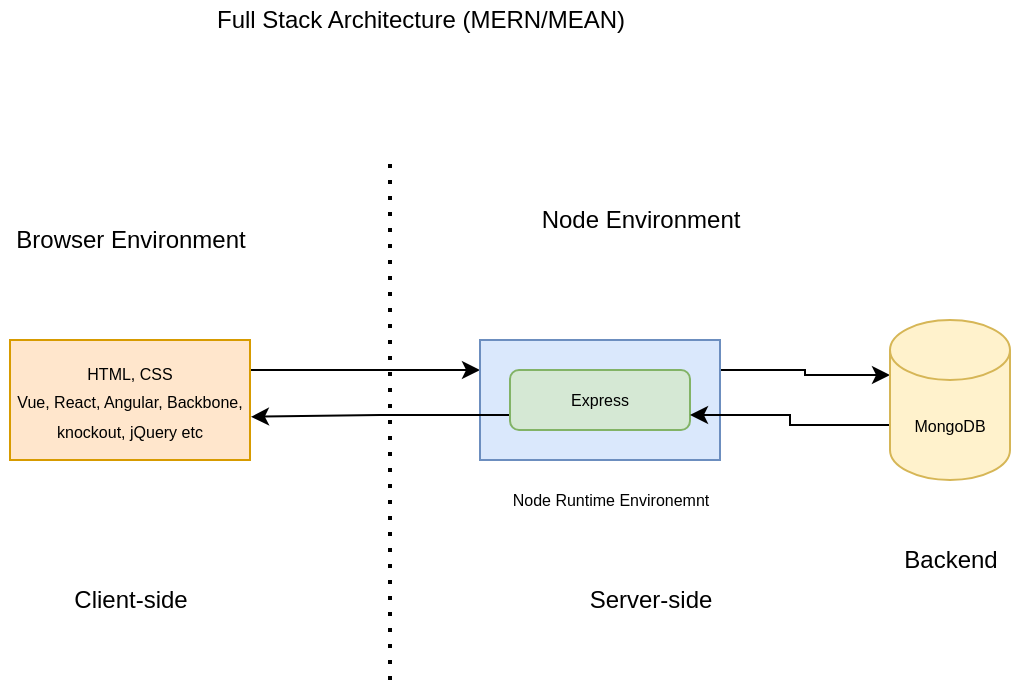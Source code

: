 <mxfile version="15.5.9" type="device" pages="8"><diagram id="XfqNIFLiXp6gOpz5Wa67" name="Page-1"><mxGraphModel dx="782" dy="468" grid="1" gridSize="10" guides="1" tooltips="1" connect="1" arrows="1" fold="1" page="1" pageScale="1" pageWidth="850" pageHeight="1100" math="0" shadow="0"><root><mxCell id="0"/><mxCell id="1" parent="0"/><mxCell id="soX9lSPx74l_ANNU1u16-11" style="edgeStyle=orthogonalEdgeStyle;rounded=0;orthogonalLoop=1;jettySize=auto;html=1;exitX=1;exitY=0.25;exitDx=0;exitDy=0;entryX=0;entryY=0.25;entryDx=0;entryDy=0;fontSize=12;" parent="1" source="soX9lSPx74l_ANNU1u16-1" target="soX9lSPx74l_ANNU1u16-3" edge="1"><mxGeometry relative="1" as="geometry"/></mxCell><mxCell id="soX9lSPx74l_ANNU1u16-1" value="&lt;font style=&quot;font-size: 8px&quot;&gt;HTML, CSS&lt;br&gt;Vue, React, Angular, Backbone, knockout, jQuery etc&lt;/font&gt;&lt;br&gt;" style="rounded=0;whiteSpace=wrap;html=1;fillColor=#ffe6cc;strokeColor=#d79b00;" parent="1" vertex="1"><mxGeometry x="145" y="210" width="120" height="60" as="geometry"/></mxCell><mxCell id="soX9lSPx74l_ANNU1u16-2" value="Client-side" style="text;html=1;align=center;verticalAlign=middle;resizable=0;points=[];autosize=1;strokeColor=none;fillColor=none;" parent="1" vertex="1"><mxGeometry x="170" y="330" width="70" height="20" as="geometry"/></mxCell><mxCell id="soX9lSPx74l_ANNU1u16-12" style="edgeStyle=orthogonalEdgeStyle;rounded=0;orthogonalLoop=1;jettySize=auto;html=1;exitX=1;exitY=0.25;exitDx=0;exitDy=0;entryX=0;entryY=0;entryDx=0;entryDy=27.5;entryPerimeter=0;fontSize=12;" parent="1" source="soX9lSPx74l_ANNU1u16-3" target="soX9lSPx74l_ANNU1u16-9" edge="1"><mxGeometry relative="1" as="geometry"/></mxCell><mxCell id="soX9lSPx74l_ANNU1u16-3" value="" style="rounded=0;whiteSpace=wrap;html=1;fillColor=#dae8fc;strokeColor=#6c8ebf;" parent="1" vertex="1"><mxGeometry x="380" y="210" width="120" height="60" as="geometry"/></mxCell><mxCell id="soX9lSPx74l_ANNU1u16-4" value="Server-side" style="text;html=1;align=center;verticalAlign=middle;resizable=0;points=[];autosize=1;strokeColor=none;fillColor=none;" parent="1" vertex="1"><mxGeometry x="425" y="330" width="80" height="20" as="geometry"/></mxCell><mxCell id="soX9lSPx74l_ANNU1u16-5" value="" style="endArrow=none;dashed=1;html=1;dashPattern=1 3;strokeWidth=2;rounded=0;" parent="1" edge="1"><mxGeometry width="50" height="50" relative="1" as="geometry"><mxPoint x="335" y="380" as="sourcePoint"/><mxPoint x="335" y="120" as="targetPoint"/></mxGeometry></mxCell><mxCell id="soX9lSPx74l_ANNU1u16-6" value="Node Runtime Environemnt" style="text;html=1;align=center;verticalAlign=middle;resizable=0;points=[];autosize=1;strokeColor=none;fillColor=none;fontSize=8;" parent="1" vertex="1"><mxGeometry x="390" y="280" width="110" height="20" as="geometry"/></mxCell><mxCell id="soX9lSPx74l_ANNU1u16-14" style="edgeStyle=orthogonalEdgeStyle;rounded=0;orthogonalLoop=1;jettySize=auto;html=1;exitX=0;exitY=0.75;exitDx=0;exitDy=0;entryX=1.004;entryY=0.64;entryDx=0;entryDy=0;entryPerimeter=0;fontSize=12;" parent="1" source="soX9lSPx74l_ANNU1u16-8" target="soX9lSPx74l_ANNU1u16-1" edge="1"><mxGeometry relative="1" as="geometry"/></mxCell><mxCell id="soX9lSPx74l_ANNU1u16-8" value="Express" style="rounded=1;whiteSpace=wrap;html=1;fontSize=8;fillColor=#d5e8d4;strokeColor=#82b366;" parent="1" vertex="1"><mxGeometry x="395" y="225" width="90" height="30" as="geometry"/></mxCell><mxCell id="soX9lSPx74l_ANNU1u16-13" style="edgeStyle=orthogonalEdgeStyle;rounded=0;orthogonalLoop=1;jettySize=auto;html=1;exitX=0;exitY=0;exitDx=0;exitDy=52.5;exitPerimeter=0;entryX=1;entryY=0.75;entryDx=0;entryDy=0;fontSize=12;" parent="1" source="soX9lSPx74l_ANNU1u16-9" target="soX9lSPx74l_ANNU1u16-8" edge="1"><mxGeometry relative="1" as="geometry"/></mxCell><mxCell id="soX9lSPx74l_ANNU1u16-9" value="MongoDB" style="shape=cylinder3;whiteSpace=wrap;html=1;boundedLbl=1;backgroundOutline=1;size=15;fontSize=8;fillColor=#fff2cc;strokeColor=#d6b656;" parent="1" vertex="1"><mxGeometry x="585" y="200" width="60" height="80" as="geometry"/></mxCell><mxCell id="soX9lSPx74l_ANNU1u16-10" value="&lt;font style=&quot;font-size: 12px&quot;&gt;Backend&lt;/font&gt;" style="text;html=1;align=center;verticalAlign=middle;resizable=0;points=[];autosize=1;strokeColor=none;fillColor=none;fontSize=8;" parent="1" vertex="1"><mxGeometry x="585" y="310" width="60" height="20" as="geometry"/></mxCell><mxCell id="soX9lSPx74l_ANNU1u16-15" value="Full Stack Architecture (MERN/MEAN)" style="text;html=1;align=center;verticalAlign=middle;resizable=0;points=[];autosize=1;strokeColor=none;fillColor=none;fontSize=12;" parent="1" vertex="1"><mxGeometry x="240" y="40" width="220" height="20" as="geometry"/></mxCell><mxCell id="soX9lSPx74l_ANNU1u16-16" value="Browser Environment" style="text;html=1;align=center;verticalAlign=middle;resizable=0;points=[];autosize=1;strokeColor=none;fillColor=none;fontSize=12;" parent="1" vertex="1"><mxGeometry x="140" y="150" width="130" height="20" as="geometry"/></mxCell><mxCell id="soX9lSPx74l_ANNU1u16-17" value="Node Environment" style="text;html=1;align=center;verticalAlign=middle;resizable=0;points=[];autosize=1;strokeColor=none;fillColor=none;fontSize=12;" parent="1" vertex="1"><mxGeometry x="405" y="140" width="110" height="20" as="geometry"/></mxCell></root></mxGraphModel></diagram><diagram id="1soUffK24oZnfGTizDlQ" name="Page-2"><mxGraphModel dx="782" dy="468" grid="1" gridSize="10" guides="1" tooltips="1" connect="1" arrows="1" fold="1" page="1" pageScale="1" pageWidth="850" pageHeight="1100" math="0" shadow="0"><root><mxCell id="-bWMQ9oHbJj-Qf7oWI0I-0"/><mxCell id="-bWMQ9oHbJj-Qf7oWI0I-1" parent="-bWMQ9oHbJj-Qf7oWI0I-0"/><mxCell id="-bWMQ9oHbJj-Qf7oWI0I-10" style="edgeStyle=orthogonalEdgeStyle;rounded=0;orthogonalLoop=1;jettySize=auto;html=1;exitX=1;exitY=0.5;exitDx=0;exitDy=0;entryX=0;entryY=0.5;entryDx=0;entryDy=0;fontSize=12;" edge="1" parent="-bWMQ9oHbJj-Qf7oWI0I-1" source="-bWMQ9oHbJj-Qf7oWI0I-2" target="-bWMQ9oHbJj-Qf7oWI0I-9"><mxGeometry relative="1" as="geometry"/></mxCell><mxCell id="-bWMQ9oHbJj-Qf7oWI0I-18" style="edgeStyle=orthogonalEdgeStyle;rounded=0;orthogonalLoop=1;jettySize=auto;html=1;exitX=1;exitY=0.5;exitDx=0;exitDy=0;entryX=0;entryY=0.5;entryDx=0;entryDy=0;fontSize=12;" edge="1" parent="-bWMQ9oHbJj-Qf7oWI0I-1" source="-bWMQ9oHbJj-Qf7oWI0I-2" target="-bWMQ9oHbJj-Qf7oWI0I-11"><mxGeometry relative="1" as="geometry"/></mxCell><mxCell id="-bWMQ9oHbJj-Qf7oWI0I-19" style="edgeStyle=orthogonalEdgeStyle;rounded=0;orthogonalLoop=1;jettySize=auto;html=1;exitX=1;exitY=0.5;exitDx=0;exitDy=0;entryX=0;entryY=0.5;entryDx=0;entryDy=0;fontSize=12;" edge="1" parent="-bWMQ9oHbJj-Qf7oWI0I-1" source="-bWMQ9oHbJj-Qf7oWI0I-2" target="-bWMQ9oHbJj-Qf7oWI0I-12"><mxGeometry relative="1" as="geometry"/></mxCell><mxCell id="-bWMQ9oHbJj-Qf7oWI0I-20" style="edgeStyle=orthogonalEdgeStyle;rounded=0;orthogonalLoop=1;jettySize=auto;html=1;exitX=1;exitY=0.5;exitDx=0;exitDy=0;entryX=0;entryY=0.25;entryDx=0;entryDy=0;fontSize=12;" edge="1" parent="-bWMQ9oHbJj-Qf7oWI0I-1" source="-bWMQ9oHbJj-Qf7oWI0I-2" target="-bWMQ9oHbJj-Qf7oWI0I-13"><mxGeometry relative="1" as="geometry"/></mxCell><mxCell id="to2JedWCBcj25YMSYTHo-1" style="edgeStyle=orthogonalEdgeStyle;rounded=0;orthogonalLoop=1;jettySize=auto;html=1;exitX=0;exitY=0;exitDx=0;exitDy=0;entryX=0.75;entryY=0;entryDx=0;entryDy=0;fontSize=12;" edge="1" parent="-bWMQ9oHbJj-Qf7oWI0I-1" source="-bWMQ9oHbJj-Qf7oWI0I-2" target="-bWMQ9oHbJj-Qf7oWI0I-3"><mxGeometry relative="1" as="geometry"><Array as="points"><mxPoint x="310" y="232"/><mxPoint x="310" y="120"/><mxPoint x="178" y="120"/></Array></mxGeometry></mxCell><mxCell id="-bWMQ9oHbJj-Qf7oWI0I-2" value="T1" style="ellipse;whiteSpace=wrap;html=1;fontSize=12;fontStyle=1" vertex="1" parent="-bWMQ9oHbJj-Qf7oWI0I-1"><mxGeometry x="360" y="220" width="120" height="80" as="geometry"/></mxCell><mxCell id="-bWMQ9oHbJj-Qf7oWI0I-8" style="edgeStyle=orthogonalEdgeStyle;rounded=0;orthogonalLoop=1;jettySize=auto;html=1;exitX=1;exitY=0.5;exitDx=0;exitDy=0;entryX=0;entryY=0.5;entryDx=0;entryDy=0;fontSize=12;" edge="1" parent="-bWMQ9oHbJj-Qf7oWI0I-1" source="-bWMQ9oHbJj-Qf7oWI0I-3" target="-bWMQ9oHbJj-Qf7oWI0I-2"><mxGeometry relative="1" as="geometry"/></mxCell><mxCell id="-bWMQ9oHbJj-Qf7oWI0I-3" value="Event 01" style="rounded=0;whiteSpace=wrap;html=1;fontSize=12;" vertex="1" parent="-bWMQ9oHbJj-Qf7oWI0I-1"><mxGeometry x="110" y="140" width="90" height="30" as="geometry"/></mxCell><mxCell id="-bWMQ9oHbJj-Qf7oWI0I-15" style="edgeStyle=orthogonalEdgeStyle;rounded=0;orthogonalLoop=1;jettySize=auto;html=1;exitX=1;exitY=0.5;exitDx=0;exitDy=0;fontSize=12;" edge="1" parent="-bWMQ9oHbJj-Qf7oWI0I-1" source="-bWMQ9oHbJj-Qf7oWI0I-4"><mxGeometry relative="1" as="geometry"><mxPoint x="360" y="260" as="targetPoint"/></mxGeometry></mxCell><mxCell id="-bWMQ9oHbJj-Qf7oWI0I-4" value="Event 02" style="rounded=0;whiteSpace=wrap;html=1;fontSize=12;" vertex="1" parent="-bWMQ9oHbJj-Qf7oWI0I-1"><mxGeometry x="110" y="220" width="90" height="30" as="geometry"/></mxCell><mxCell id="-bWMQ9oHbJj-Qf7oWI0I-16" style="edgeStyle=orthogonalEdgeStyle;rounded=0;orthogonalLoop=1;jettySize=auto;html=1;exitX=1;exitY=0.25;exitDx=0;exitDy=0;fontSize=12;" edge="1" parent="-bWMQ9oHbJj-Qf7oWI0I-1" source="-bWMQ9oHbJj-Qf7oWI0I-5"><mxGeometry relative="1" as="geometry"><mxPoint x="360" y="260" as="targetPoint"/></mxGeometry></mxCell><mxCell id="-bWMQ9oHbJj-Qf7oWI0I-5" value="Event 03" style="rounded=0;whiteSpace=wrap;html=1;fontSize=12;" vertex="1" parent="-bWMQ9oHbJj-Qf7oWI0I-1"><mxGeometry x="110" y="300" width="90" height="30" as="geometry"/></mxCell><mxCell id="-bWMQ9oHbJj-Qf7oWI0I-17" style="edgeStyle=orthogonalEdgeStyle;rounded=0;orthogonalLoop=1;jettySize=auto;html=1;exitX=1;exitY=0.5;exitDx=0;exitDy=0;fontSize=12;" edge="1" parent="-bWMQ9oHbJj-Qf7oWI0I-1" source="-bWMQ9oHbJj-Qf7oWI0I-6"><mxGeometry relative="1" as="geometry"><mxPoint x="360" y="270" as="targetPoint"/></mxGeometry></mxCell><mxCell id="-bWMQ9oHbJj-Qf7oWI0I-6" value="Event n" style="rounded=0;whiteSpace=wrap;html=1;fontSize=12;" vertex="1" parent="-bWMQ9oHbJj-Qf7oWI0I-1"><mxGeometry x="110" y="380" width="90" height="30" as="geometry"/></mxCell><mxCell id="-bWMQ9oHbJj-Qf7oWI0I-7" value="Event Queue" style="text;html=1;align=center;verticalAlign=middle;resizable=0;points=[];autosize=1;strokeColor=none;fillColor=none;fontSize=12;" vertex="1" parent="-bWMQ9oHbJj-Qf7oWI0I-1"><mxGeometry x="110" y="70" width="90" height="20" as="geometry"/></mxCell><mxCell id="to2JedWCBcj25YMSYTHo-0" style="edgeStyle=orthogonalEdgeStyle;rounded=0;orthogonalLoop=1;jettySize=auto;html=1;exitX=0.25;exitY=1;exitDx=0;exitDy=0;entryX=1;entryY=0;entryDx=0;entryDy=0;fontSize=12;" edge="1" parent="-bWMQ9oHbJj-Qf7oWI0I-1" source="-bWMQ9oHbJj-Qf7oWI0I-9" target="-bWMQ9oHbJj-Qf7oWI0I-2"><mxGeometry relative="1" as="geometry"/></mxCell><mxCell id="-bWMQ9oHbJj-Qf7oWI0I-9" value="Event Handler 01" style="rounded=0;whiteSpace=wrap;html=1;fontSize=12;" vertex="1" parent="-bWMQ9oHbJj-Qf7oWI0I-1"><mxGeometry x="570" y="140" width="90" height="30" as="geometry"/></mxCell><mxCell id="-bWMQ9oHbJj-Qf7oWI0I-11" value="Event Handler 02" style="rounded=0;whiteSpace=wrap;html=1;fontSize=12;" vertex="1" parent="-bWMQ9oHbJj-Qf7oWI0I-1"><mxGeometry x="570" y="220" width="90" height="30" as="geometry"/></mxCell><mxCell id="-bWMQ9oHbJj-Qf7oWI0I-12" value="Event Handler 03" style="rounded=0;whiteSpace=wrap;html=1;fontSize=12;" vertex="1" parent="-bWMQ9oHbJj-Qf7oWI0I-1"><mxGeometry x="570" y="300" width="90" height="30" as="geometry"/></mxCell><mxCell id="-bWMQ9oHbJj-Qf7oWI0I-13" value="Event Handler n" style="rounded=0;whiteSpace=wrap;html=1;fontSize=12;" vertex="1" parent="-bWMQ9oHbJj-Qf7oWI0I-1"><mxGeometry x="570" y="370" width="90" height="30" as="geometry"/></mxCell><mxCell id="-bWMQ9oHbJj-Qf7oWI0I-14" value="Event Loop" style="text;html=1;align=center;verticalAlign=middle;resizable=0;points=[];autosize=1;strokeColor=none;fillColor=none;fontSize=12;" vertex="1" parent="-bWMQ9oHbJj-Qf7oWI0I-1"><mxGeometry x="380" y="190" width="80" height="20" as="geometry"/></mxCell><mxCell id="-bWMQ9oHbJj-Qf7oWI0I-21" value="Callback functions" style="text;html=1;align=center;verticalAlign=middle;resizable=0;points=[];autosize=1;strokeColor=none;fillColor=none;fontSize=12;" vertex="1" parent="-bWMQ9oHbJj-Qf7oWI0I-1"><mxGeometry x="560" y="80" width="110" height="20" as="geometry"/></mxCell><mxCell id="-bWMQ9oHbJj-Qf7oWI0I-22" value="XHR - data - 2S" style="text;html=1;align=center;verticalAlign=middle;resizable=0;points=[];autosize=1;strokeColor=none;fillColor=none;fontSize=12;" vertex="1" parent="-bWMQ9oHbJj-Qf7oWI0I-1"><mxGeometry x="660" y="140" width="100" height="20" as="geometry"/></mxCell><mxCell id="-bWMQ9oHbJj-Qf7oWI0I-23" value="libuv Library" style="text;html=1;align=center;verticalAlign=middle;resizable=0;points=[];autosize=1;strokeColor=none;fillColor=none;fontSize=12;fontStyle=1" vertex="1" parent="-bWMQ9oHbJj-Qf7oWI0I-1"><mxGeometry x="810" y="80" width="90" height="20" as="geometry"/></mxCell><mxCell id="-bWMQ9oHbJj-Qf7oWI0I-24" value="C++ Thread Pool" style="text;html=1;align=center;verticalAlign=middle;resizable=0;points=[];autosize=1;strokeColor=none;fillColor=none;fontSize=12;" vertex="1" parent="-bWMQ9oHbJj-Qf7oWI0I-1"><mxGeometry x="800" y="110" width="110" height="20" as="geometry"/></mxCell><mxCell id="-bWMQ9oHbJj-Qf7oWI0I-25" value="[1500] * [1500]&amp;nbsp;" style="text;html=1;align=center;verticalAlign=middle;resizable=0;points=[];autosize=1;strokeColor=none;fillColor=none;fontSize=12;" vertex="1" parent="-bWMQ9oHbJj-Qf7oWI0I-1"><mxGeometry x="660" y="220" width="100" height="20" as="geometry"/></mxCell><mxCell id="-bWMQ9oHbJj-Qf7oWI0I-26" value="2-3S" style="text;html=1;align=center;verticalAlign=middle;resizable=0;points=[];autosize=1;strokeColor=none;fillColor=none;fontSize=12;" vertex="1" parent="-bWMQ9oHbJj-Qf7oWI0I-1"><mxGeometry x="760" y="220" width="40" height="20" as="geometry"/></mxCell><mxCell id="-bWMQ9oHbJj-Qf7oWI0I-27" value="writing on File - 1S" style="text;html=1;align=center;verticalAlign=middle;resizable=0;points=[];autosize=1;strokeColor=none;fillColor=none;fontSize=12;" vertex="1" parent="-bWMQ9oHbJj-Qf7oWI0I-1"><mxGeometry x="660" y="310" width="110" height="20" as="geometry"/></mxCell></root></mxGraphModel></diagram><diagram id="WE5yONFn5p8tQiLTc5Ku" name="Page-3"><mxGraphModel dx="782" dy="468" grid="1" gridSize="10" guides="1" tooltips="1" connect="1" arrows="1" fold="1" page="1" pageScale="1" pageWidth="850" pageHeight="1100" math="0" shadow="0"><root><mxCell id="aN2LRkmbTgSXxOU8rqng-0"/><mxCell id="aN2LRkmbTgSXxOU8rqng-1" parent="aN2LRkmbTgSXxOU8rqng-0"/><mxCell id="aN2LRkmbTgSXxOU8rqng-5" style="edgeStyle=orthogonalEdgeStyle;rounded=0;orthogonalLoop=1;jettySize=auto;html=1;exitX=0.75;exitY=0;exitDx=0;exitDy=0;entryX=0.75;entryY=1;entryDx=0;entryDy=0;fontSize=12;" edge="1" parent="aN2LRkmbTgSXxOU8rqng-1" source="aN2LRkmbTgSXxOU8rqng-2" target="aN2LRkmbTgSXxOU8rqng-3"><mxGeometry relative="1" as="geometry"/></mxCell><mxCell id="aN2LRkmbTgSXxOU8rqng-9" style="edgeStyle=orthogonalEdgeStyle;rounded=0;orthogonalLoop=1;jettySize=auto;html=1;exitX=0.25;exitY=1;exitDx=0;exitDy=0;entryX=0.5;entryY=0;entryDx=0;entryDy=0;fontSize=12;" edge="1" parent="aN2LRkmbTgSXxOU8rqng-1" source="aN2LRkmbTgSXxOU8rqng-2" target="aN2LRkmbTgSXxOU8rqng-6"><mxGeometry relative="1" as="geometry"/></mxCell><mxCell id="aN2LRkmbTgSXxOU8rqng-10" style="edgeStyle=orthogonalEdgeStyle;rounded=0;orthogonalLoop=1;jettySize=auto;html=1;exitX=0.75;exitY=1;exitDx=0;exitDy=0;entryX=0.5;entryY=0;entryDx=0;entryDy=0;fontSize=12;" edge="1" parent="aN2LRkmbTgSXxOU8rqng-1" source="aN2LRkmbTgSXxOU8rqng-2" target="aN2LRkmbTgSXxOU8rqng-7"><mxGeometry relative="1" as="geometry"/></mxCell><mxCell id="aN2LRkmbTgSXxOU8rqng-2" value="NodeJS JavaScript API" style="rounded=0;whiteSpace=wrap;html=1;fontSize=12;" vertex="1" parent="aN2LRkmbTgSXxOU8rqng-1"><mxGeometry x="240" y="110" width="290" height="50" as="geometry"/></mxCell><mxCell id="aN2LRkmbTgSXxOU8rqng-4" style="edgeStyle=orthogonalEdgeStyle;rounded=0;orthogonalLoop=1;jettySize=auto;html=1;exitX=0.25;exitY=1;exitDx=0;exitDy=0;entryX=0.25;entryY=0;entryDx=0;entryDy=0;fontSize=12;" edge="1" parent="aN2LRkmbTgSXxOU8rqng-1" source="aN2LRkmbTgSXxOU8rqng-3" target="aN2LRkmbTgSXxOU8rqng-2"><mxGeometry relative="1" as="geometry"/></mxCell><mxCell id="aN2LRkmbTgSXxOU8rqng-3" value="USER" style="rounded=0;whiteSpace=wrap;html=1;fontSize=12;" vertex="1" parent="aN2LRkmbTgSXxOU8rqng-1"><mxGeometry x="240" y="20" width="290" height="50" as="geometry"/></mxCell><mxCell id="aN2LRkmbTgSXxOU8rqng-14" style="edgeStyle=orthogonalEdgeStyle;rounded=0;orthogonalLoop=1;jettySize=auto;html=1;exitX=0.5;exitY=1;exitDx=0;exitDy=0;entryX=0.5;entryY=0;entryDx=0;entryDy=0;fontSize=12;" edge="1" parent="aN2LRkmbTgSXxOU8rqng-1" source="aN2LRkmbTgSXxOU8rqng-6" target="aN2LRkmbTgSXxOU8rqng-8"><mxGeometry relative="1" as="geometry"/></mxCell><mxCell id="aN2LRkmbTgSXxOU8rqng-16" style="edgeStyle=orthogonalEdgeStyle;rounded=0;orthogonalLoop=1;jettySize=auto;html=1;exitX=1;exitY=0.5;exitDx=0;exitDy=0;entryX=0;entryY=0.5;entryDx=0;entryDy=0;fontSize=12;" edge="1" parent="aN2LRkmbTgSXxOU8rqng-1" source="aN2LRkmbTgSXxOU8rqng-6" target="aN2LRkmbTgSXxOU8rqng-7"><mxGeometry relative="1" as="geometry"/></mxCell><mxCell id="aN2LRkmbTgSXxOU8rqng-6" value="JavaScript&lt;br&gt;70%" style="rounded=0;whiteSpace=wrap;html=1;fontSize=12;" vertex="1" parent="aN2LRkmbTgSXxOU8rqng-1"><mxGeometry x="240" y="210" width="120" height="60" as="geometry"/></mxCell><mxCell id="aN2LRkmbTgSXxOU8rqng-15" style="edgeStyle=orthogonalEdgeStyle;rounded=0;orthogonalLoop=1;jettySize=auto;html=1;exitX=0.5;exitY=1;exitDx=0;exitDy=0;fontSize=12;" edge="1" parent="aN2LRkmbTgSXxOU8rqng-1" source="aN2LRkmbTgSXxOU8rqng-7" target="aN2LRkmbTgSXxOU8rqng-8"><mxGeometry relative="1" as="geometry"/></mxCell><mxCell id="aN2LRkmbTgSXxOU8rqng-7" value="C++&lt;br&gt;30%" style="rounded=0;whiteSpace=wrap;html=1;fontSize=12;" vertex="1" parent="aN2LRkmbTgSXxOU8rqng-1"><mxGeometry x="410" y="210" width="120" height="60" as="geometry"/></mxCell><mxCell id="aN2LRkmbTgSXxOU8rqng-13" style="edgeStyle=orthogonalEdgeStyle;rounded=0;orthogonalLoop=1;jettySize=auto;html=1;exitX=0.75;exitY=1;exitDx=0;exitDy=0;entryX=0.75;entryY=0;entryDx=0;entryDy=0;fontSize=12;" edge="1" parent="aN2LRkmbTgSXxOU8rqng-1" source="aN2LRkmbTgSXxOU8rqng-8" target="aN2LRkmbTgSXxOU8rqng-11"><mxGeometry relative="1" as="geometry"/></mxCell><mxCell id="aN2LRkmbTgSXxOU8rqng-8" value="V8 Engine" style="rounded=0;whiteSpace=wrap;html=1;fontSize=12;" vertex="1" parent="aN2LRkmbTgSXxOU8rqng-1"><mxGeometry x="240" y="320" width="290" height="50" as="geometry"/></mxCell><mxCell id="aN2LRkmbTgSXxOU8rqng-12" style="edgeStyle=orthogonalEdgeStyle;rounded=0;orthogonalLoop=1;jettySize=auto;html=1;exitX=0.25;exitY=0;exitDx=0;exitDy=0;entryX=0.25;entryY=1;entryDx=0;entryDy=0;fontSize=12;" edge="1" parent="aN2LRkmbTgSXxOU8rqng-1" source="aN2LRkmbTgSXxOU8rqng-11" target="aN2LRkmbTgSXxOU8rqng-8"><mxGeometry relative="1" as="geometry"/></mxCell><mxCell id="aN2LRkmbTgSXxOU8rqng-11" value="OS" style="rounded=0;whiteSpace=wrap;html=1;fontSize=12;" vertex="1" parent="aN2LRkmbTgSXxOU8rqng-1"><mxGeometry x="240" y="390" width="290" height="50" as="geometry"/></mxCell></root></mxGraphModel></diagram><diagram id="w-KH-ggUeRxAuo4YNm2q" name="Page-4"><mxGraphModel dx="782" dy="468" grid="1" gridSize="10" guides="1" tooltips="1" connect="1" arrows="1" fold="1" page="1" pageScale="1" pageWidth="850" pageHeight="1100" math="0" shadow="0"><root><mxCell id="9l_HLbwZGi01280RVNlo-0"/><mxCell id="9l_HLbwZGi01280RVNlo-1" parent="9l_HLbwZGi01280RVNlo-0"/><mxCell id="9l_HLbwZGi01280RVNlo-4" value="" style="edgeStyle=orthogonalEdgeStyle;rounded=0;orthogonalLoop=1;jettySize=auto;html=1;fontSize=12;" edge="1" parent="9l_HLbwZGi01280RVNlo-1" source="9l_HLbwZGi01280RVNlo-2" target="9l_HLbwZGi01280RVNlo-3"><mxGeometry relative="1" as="geometry"/></mxCell><mxCell id="9l_HLbwZGi01280RVNlo-7" style="edgeStyle=orthogonalEdgeStyle;rounded=0;orthogonalLoop=1;jettySize=auto;html=1;exitX=0.5;exitY=1;exitDx=0;exitDy=0;entryX=0.5;entryY=0;entryDx=0;entryDy=0;fontSize=12;" edge="1" parent="9l_HLbwZGi01280RVNlo-1" source="9l_HLbwZGi01280RVNlo-2" target="9l_HLbwZGi01280RVNlo-6"><mxGeometry relative="1" as="geometry"/></mxCell><mxCell id="9l_HLbwZGi01280RVNlo-8" style="edgeStyle=orthogonalEdgeStyle;rounded=0;orthogonalLoop=1;jettySize=auto;html=1;exitX=0.5;exitY=1;exitDx=0;exitDy=0;fontSize=12;" edge="1" parent="9l_HLbwZGi01280RVNlo-1" source="9l_HLbwZGi01280RVNlo-2" target="9l_HLbwZGi01280RVNlo-5"><mxGeometry relative="1" as="geometry"/></mxCell><mxCell id="9l_HLbwZGi01280RVNlo-2" value="Modules" style="rounded=0;whiteSpace=wrap;html=1;fontSize=12;fillColor=#e1d5e7;strokeColor=#9673a6;" vertex="1" parent="9l_HLbwZGi01280RVNlo-1"><mxGeometry x="320" y="110" width="120" height="60" as="geometry"/></mxCell><mxCell id="9l_HLbwZGi01280RVNlo-3" value="Core Modules/ Native" style="rounded=0;whiteSpace=wrap;html=1;fontSize=12;fillColor=#d5e8d4;strokeColor=#82b366;" vertex="1" parent="9l_HLbwZGi01280RVNlo-1"><mxGeometry x="320" y="250" width="120" height="60" as="geometry"/></mxCell><mxCell id="9l_HLbwZGi01280RVNlo-5" value="External Modules" style="rounded=0;whiteSpace=wrap;html=1;fontSize=12;fillColor=#ffe6cc;strokeColor=#d79b00;" vertex="1" parent="9l_HLbwZGi01280RVNlo-1"><mxGeometry x="150" y="250" width="120" height="60" as="geometry"/></mxCell><mxCell id="9l_HLbwZGi01280RVNlo-6" value="File Module" style="rounded=0;whiteSpace=wrap;html=1;fontSize=12;fillColor=#dae8fc;strokeColor=#6c8ebf;" vertex="1" parent="9l_HLbwZGi01280RVNlo-1"><mxGeometry x="490" y="250" width="120" height="60" as="geometry"/></mxCell><mxCell id="9l_HLbwZGi01280RVNlo-9" value="Comes along with Node Installer" style="rounded=1;whiteSpace=wrap;html=1;fontSize=12;fillColor=#d5e8d4;strokeColor=#82b366;" vertex="1" parent="9l_HLbwZGi01280RVNlo-1"><mxGeometry x="320" y="350" width="120" height="120" as="geometry"/></mxCell><mxCell id="9l_HLbwZGi01280RVNlo-10" value="&lt;h1&gt;Node Installer&lt;/h1&gt;&lt;div&gt;- Node Runtime Environment&lt;/div&gt;&lt;div&gt;- Node Native Modules&lt;/div&gt;&lt;div&gt;- Node Package Manager (NPM)&lt;/div&gt;&lt;div&gt;&lt;br&gt;&lt;/div&gt;&lt;div&gt;Also sets the environment PATH Variable&lt;/div&gt;" style="text;html=1;strokeColor=none;fillColor=none;spacing=5;spacingTop=-20;whiteSpace=wrap;overflow=hidden;rounded=0;fontSize=12;" vertex="1" parent="9l_HLbwZGi01280RVNlo-1"><mxGeometry x="200" y="550" width="360" height="200" as="geometry"/></mxCell><mxCell id="9l_HLbwZGi01280RVNlo-11" value="Created by Community people.&lt;br&gt;Backbone of NodeJS;&lt;br&gt;Module &amp;gt; 8L&lt;br&gt;eg. mongodb, sequelize etc" style="rounded=1;whiteSpace=wrap;html=1;fontSize=12;fillColor=#ffe6cc;strokeColor=#d79b00;" vertex="1" parent="9l_HLbwZGi01280RVNlo-1"><mxGeometry x="150" y="350" width="120" height="120" as="geometry"/></mxCell><mxCell id="9l_HLbwZGi01280RVNlo-12" value="Created by You to achieve some specific functionality" style="rounded=1;whiteSpace=wrap;html=1;fontSize=12;fillColor=#dae8fc;strokeColor=#6c8ebf;" vertex="1" parent="9l_HLbwZGi01280RVNlo-1"><mxGeometry x="490" y="350" width="120" height="120" as="geometry"/></mxCell></root></mxGraphModel></diagram><diagram id="AfYKwFqdq_ANFcgJrimE" name="Page-5"><mxGraphModel dx="782" dy="468" grid="1" gridSize="10" guides="1" tooltips="1" connect="1" arrows="1" fold="1" page="1" pageScale="1" pageWidth="850" pageHeight="1100" math="0" shadow="0"><root><mxCell id="0OC9foWbgEkfK5x3ahni-0"/><mxCell id="0OC9foWbgEkfK5x3ahni-1" parent="0OC9foWbgEkfK5x3ahni-0"/><mxCell id="0OC9foWbgEkfK5x3ahni-4" value="" style="edgeStyle=orthogonalEdgeStyle;rounded=0;orthogonalLoop=1;jettySize=auto;html=1;fontSize=12;" edge="1" parent="0OC9foWbgEkfK5x3ahni-1" source="0OC9foWbgEkfK5x3ahni-2" target="0OC9foWbgEkfK5x3ahni-3"><mxGeometry relative="1" as="geometry"/></mxCell><mxCell id="0OC9foWbgEkfK5x3ahni-2" value="EventEmitter" style="rounded=0;whiteSpace=wrap;html=1;fontSize=12;" vertex="1" parent="0OC9foWbgEkfK5x3ahni-1"><mxGeometry x="410" y="120" width="120" height="60" as="geometry"/></mxCell><mxCell id="0OC9foWbgEkfK5x3ahni-6" value="" style="edgeStyle=orthogonalEdgeStyle;rounded=0;orthogonalLoop=1;jettySize=auto;html=1;fontSize=12;" edge="1" parent="0OC9foWbgEkfK5x3ahni-1" source="0OC9foWbgEkfK5x3ahni-3" target="0OC9foWbgEkfK5x3ahni-5"><mxGeometry relative="1" as="geometry"/></mxCell><mxCell id="0OC9foWbgEkfK5x3ahni-10" style="edgeStyle=orthogonalEdgeStyle;rounded=0;orthogonalLoop=1;jettySize=auto;html=1;exitX=0.5;exitY=1;exitDx=0;exitDy=0;entryX=0.561;entryY=-0.056;entryDx=0;entryDy=0;entryPerimeter=0;fontSize=12;" edge="1" parent="0OC9foWbgEkfK5x3ahni-1" source="0OC9foWbgEkfK5x3ahni-3" target="0OC9foWbgEkfK5x3ahni-7"><mxGeometry relative="1" as="geometry"/></mxCell><mxCell id="0OC9foWbgEkfK5x3ahni-11" style="edgeStyle=orthogonalEdgeStyle;rounded=0;orthogonalLoop=1;jettySize=auto;html=1;exitX=0.5;exitY=1;exitDx=0;exitDy=0;entryX=0.594;entryY=-0.044;entryDx=0;entryDy=0;entryPerimeter=0;fontSize=12;" edge="1" parent="0OC9foWbgEkfK5x3ahni-1" source="0OC9foWbgEkfK5x3ahni-3" target="0OC9foWbgEkfK5x3ahni-8"><mxGeometry relative="1" as="geometry"/></mxCell><mxCell id="0OC9foWbgEkfK5x3ahni-12" style="edgeStyle=orthogonalEdgeStyle;rounded=0;orthogonalLoop=1;jettySize=auto;html=1;exitX=0.5;exitY=1;exitDx=0;exitDy=0;entryX=0.5;entryY=0;entryDx=0;entryDy=0;fontSize=12;" edge="1" parent="0OC9foWbgEkfK5x3ahni-1" source="0OC9foWbgEkfK5x3ahni-3" target="0OC9foWbgEkfK5x3ahni-9"><mxGeometry relative="1" as="geometry"/></mxCell><mxCell id="0OC9foWbgEkfK5x3ahni-3" value="Streams" style="rounded=0;whiteSpace=wrap;html=1;fontSize=12;" vertex="1" parent="0OC9foWbgEkfK5x3ahni-1"><mxGeometry x="410" y="260" width="120" height="60" as="geometry"/></mxCell><mxCell id="0OC9foWbgEkfK5x3ahni-5" value="Readable" style="rounded=0;whiteSpace=wrap;html=1;fontSize=12;" vertex="1" parent="0OC9foWbgEkfK5x3ahni-1"><mxGeometry x="330" y="400" width="120" height="60" as="geometry"/></mxCell><mxCell id="0OC9foWbgEkfK5x3ahni-7" value="Writable" style="rounded=0;whiteSpace=wrap;html=1;fontSize=12;" vertex="1" parent="0OC9foWbgEkfK5x3ahni-1"><mxGeometry x="480" y="400" width="120" height="60" as="geometry"/></mxCell><mxCell id="0OC9foWbgEkfK5x3ahni-8" value="Duplex&lt;span style=&quot;color: rgba(0 , 0 , 0 , 0) ; font-family: monospace ; font-size: 0px&quot;&gt;%3CmxGraphModel%3E%3Croot%3E%3CmxCell%20id%3D%220%22%2F%3E%3CmxCell%20id%3D%221%22%20parent%3D%220%22%2F%3E%3CmxCell%20id%3D%222%22%20value%3D%22Writable%22%20style%3D%22rounded%3D0%3BwhiteSpace%3Dwrap%3Bhtml%3D1%3BfontSize%3D12%3B%22%20vertex%3D%221%22%20parent%3D%221%22%3E%3CmxGeometry%20x%3D%22480%22%20y%3D%22400%22%20width%3D%22120%22%20height%3D%2260%22%20as%3D%22geometry%22%2F%3E%3C%2FmxCell%3E%3C%2Froot%3E%3C%2FmxGraphModel%3E&lt;/span&gt;" style="rounded=0;whiteSpace=wrap;html=1;fontSize=12;" vertex="1" parent="0OC9foWbgEkfK5x3ahni-1"><mxGeometry x="190" y="400" width="120" height="60" as="geometry"/></mxCell><mxCell id="0OC9foWbgEkfK5x3ahni-9" value="Transform" style="rounded=0;whiteSpace=wrap;html=1;fontSize=12;" vertex="1" parent="0OC9foWbgEkfK5x3ahni-1"><mxGeometry x="620" y="400" width="120" height="60" as="geometry"/></mxCell></root></mxGraphModel></diagram><diagram id="ftHuljnpGUAxrJoaQjCW" name="Page-6"><mxGraphModel dx="782" dy="468" grid="1" gridSize="10" guides="1" tooltips="1" connect="1" arrows="1" fold="1" page="1" pageScale="1" pageWidth="850" pageHeight="1100" math="0" shadow="0"><root><mxCell id="pzY0S_t6yIxkSOulSl1F-0"/><mxCell id="pzY0S_t6yIxkSOulSl1F-1" parent="pzY0S_t6yIxkSOulSl1F-0"/><mxCell id="pzY0S_t6yIxkSOulSl1F-30" style="edgeStyle=orthogonalEdgeStyle;rounded=0;orthogonalLoop=1;jettySize=auto;html=1;exitX=1;exitY=0.25;exitDx=0;exitDy=0;entryX=-0.008;entryY=0.187;entryDx=0;entryDy=0;entryPerimeter=0;fontSize=15;" edge="1" parent="pzY0S_t6yIxkSOulSl1F-1" source="pzY0S_t6yIxkSOulSl1F-3" target="pzY0S_t6yIxkSOulSl1F-6"><mxGeometry relative="1" as="geometry"/></mxCell><mxCell id="pzY0S_t6yIxkSOulSl1F-3" value="&lt;font style=&quot;font-size: 8px&quot;&gt;HTML, CSS&lt;br&gt;Vue, React, Angular, Backbone, knockout, jQuery etc&lt;/font&gt;&lt;br&gt;" style="rounded=0;whiteSpace=wrap;html=1;fillColor=#ffe6cc;strokeColor=#d79b00;" vertex="1" parent="pzY0S_t6yIxkSOulSl1F-1"><mxGeometry x="145" y="210" width="120" height="60" as="geometry"/></mxCell><mxCell id="pzY0S_t6yIxkSOulSl1F-4" value="Client-side" style="text;html=1;align=center;verticalAlign=middle;resizable=0;points=[];autosize=1;strokeColor=none;fillColor=none;" vertex="1" parent="pzY0S_t6yIxkSOulSl1F-1"><mxGeometry x="170" y="330" width="70" height="20" as="geometry"/></mxCell><mxCell id="pzY0S_t6yIxkSOulSl1F-6" value="" style="rounded=0;whiteSpace=wrap;html=1;fillColor=#dae8fc;strokeColor=#6c8ebf;" vertex="1" parent="pzY0S_t6yIxkSOulSl1F-1"><mxGeometry x="380" y="100" width="160" height="260" as="geometry"/></mxCell><mxCell id="pzY0S_t6yIxkSOulSl1F-7" value="Server-side" style="text;html=1;align=center;verticalAlign=middle;resizable=0;points=[];autosize=1;strokeColor=none;fillColor=none;fontStyle=1" vertex="1" parent="pzY0S_t6yIxkSOulSl1F-1"><mxGeometry x="420" y="420" width="80" height="20" as="geometry"/></mxCell><mxCell id="pzY0S_t6yIxkSOulSl1F-8" value="" style="endArrow=none;dashed=1;html=1;dashPattern=1 3;strokeWidth=2;rounded=0;" edge="1" parent="pzY0S_t6yIxkSOulSl1F-1"><mxGeometry width="50" height="50" relative="1" as="geometry"><mxPoint x="335.0" y="380" as="sourcePoint"/><mxPoint x="335.0" y="120" as="targetPoint"/></mxGeometry></mxCell><mxCell id="pzY0S_t6yIxkSOulSl1F-9" value="Node Runtime Environemnt" style="text;html=1;align=center;verticalAlign=middle;resizable=0;points=[];autosize=1;strokeColor=none;fillColor=none;fontSize=14;" vertex="1" parent="pzY0S_t6yIxkSOulSl1F-1"><mxGeometry x="365" y="370" width="190" height="20" as="geometry"/></mxCell><mxCell id="pzY0S_t6yIxkSOulSl1F-11" value="Express" style="rounded=1;whiteSpace=wrap;html=1;fontSize=8;fillColor=#d5e8d4;strokeColor=#82b366;" vertex="1" parent="pzY0S_t6yIxkSOulSl1F-1"><mxGeometry x="397.5" y="115" width="125" height="230" as="geometry"/></mxCell><mxCell id="pzY0S_t6yIxkSOulSl1F-13" value="MongoDB" style="shape=cylinder3;whiteSpace=wrap;html=1;boundedLbl=1;backgroundOutline=1;size=15;fontSize=8;fillColor=#fff2cc;strokeColor=#d6b656;" vertex="1" parent="pzY0S_t6yIxkSOulSl1F-1"><mxGeometry x="700" y="230" width="60" height="80" as="geometry"/></mxCell><mxCell id="pzY0S_t6yIxkSOulSl1F-14" value="&lt;font style=&quot;font-size: 12px&quot;&gt;Backend&lt;/font&gt;" style="text;html=1;align=center;verticalAlign=middle;resizable=0;points=[];autosize=1;strokeColor=none;fillColor=none;fontSize=8;" vertex="1" parent="pzY0S_t6yIxkSOulSl1F-1"><mxGeometry x="700" y="340" width="60" height="20" as="geometry"/></mxCell><mxCell id="pzY0S_t6yIxkSOulSl1F-15" value="Full Stack Architecture (MERN/MEAN)" style="text;html=1;align=center;verticalAlign=middle;resizable=0;points=[];autosize=1;strokeColor=none;fillColor=none;fontSize=12;" vertex="1" parent="pzY0S_t6yIxkSOulSl1F-1"><mxGeometry x="240" y="40" width="220" height="20" as="geometry"/></mxCell><mxCell id="pzY0S_t6yIxkSOulSl1F-16" value="Browser Environment" style="text;html=1;align=center;verticalAlign=middle;resizable=0;points=[];autosize=1;strokeColor=none;fillColor=none;fontSize=12;" vertex="1" parent="pzY0S_t6yIxkSOulSl1F-1"><mxGeometry x="140" y="150" width="130" height="20" as="geometry"/></mxCell><mxCell id="pzY0S_t6yIxkSOulSl1F-17" value="Node Environment" style="text;html=1;align=center;verticalAlign=middle;resizable=0;points=[];autosize=1;strokeColor=none;fillColor=none;fontSize=12;" vertex="1" parent="pzY0S_t6yIxkSOulSl1F-1"><mxGeometry x="405" y="70" width="110" height="20" as="geometry"/></mxCell><mxCell id="pzY0S_t6yIxkSOulSl1F-23" style="edgeStyle=orthogonalEdgeStyle;rounded=0;orthogonalLoop=1;jettySize=auto;html=1;exitX=0.5;exitY=1;exitDx=0;exitDy=0;entryX=0.5;entryY=0;entryDx=0;entryDy=0;fontSize=15;" edge="1" parent="pzY0S_t6yIxkSOulSl1F-1" source="pzY0S_t6yIxkSOulSl1F-18" target="pzY0S_t6yIxkSOulSl1F-19"><mxGeometry relative="1" as="geometry"/></mxCell><mxCell id="pzY0S_t6yIxkSOulSl1F-18" value="M01" style="rounded=0;whiteSpace=wrap;html=1;fontSize=12;" vertex="1" parent="pzY0S_t6yIxkSOulSl1F-1"><mxGeometry x="415" y="130" width="90" height="20" as="geometry"/></mxCell><mxCell id="pzY0S_t6yIxkSOulSl1F-24" style="edgeStyle=orthogonalEdgeStyle;rounded=0;orthogonalLoop=1;jettySize=auto;html=1;exitX=0.5;exitY=1;exitDx=0;exitDy=0;entryX=0.5;entryY=0;entryDx=0;entryDy=0;fontSize=15;" edge="1" parent="pzY0S_t6yIxkSOulSl1F-1" source="pzY0S_t6yIxkSOulSl1F-19" target="pzY0S_t6yIxkSOulSl1F-20"><mxGeometry relative="1" as="geometry"/></mxCell><mxCell id="pzY0S_t6yIxkSOulSl1F-19" value="M02" style="rounded=0;whiteSpace=wrap;html=1;fontSize=12;" vertex="1" parent="pzY0S_t6yIxkSOulSl1F-1"><mxGeometry x="415" y="170" width="90" height="20" as="geometry"/></mxCell><mxCell id="pzY0S_t6yIxkSOulSl1F-25" style="edgeStyle=orthogonalEdgeStyle;rounded=0;orthogonalLoop=1;jettySize=auto;html=1;exitX=0.5;exitY=1;exitDx=0;exitDy=0;entryX=0.5;entryY=0;entryDx=0;entryDy=0;fontSize=15;" edge="1" parent="pzY0S_t6yIxkSOulSl1F-1" source="pzY0S_t6yIxkSOulSl1F-20" target="pzY0S_t6yIxkSOulSl1F-21"><mxGeometry relative="1" as="geometry"/></mxCell><mxCell id="pzY0S_t6yIxkSOulSl1F-31" style="edgeStyle=orthogonalEdgeStyle;rounded=0;orthogonalLoop=1;jettySize=auto;html=1;exitX=0;exitY=0.5;exitDx=0;exitDy=0;fontSize=14;" edge="1" parent="pzY0S_t6yIxkSOulSl1F-1" source="pzY0S_t6yIxkSOulSl1F-20"><mxGeometry relative="1" as="geometry"><mxPoint x="270" y="250" as="targetPoint"/></mxGeometry></mxCell><mxCell id="pzY0S_t6yIxkSOulSl1F-20" value="M03" style="rounded=0;whiteSpace=wrap;html=1;fontSize=12;" vertex="1" parent="pzY0S_t6yIxkSOulSl1F-1"><mxGeometry x="415" y="240" width="90" height="20" as="geometry"/></mxCell><mxCell id="pzY0S_t6yIxkSOulSl1F-21" value="M04" style="rounded=0;whiteSpace=wrap;html=1;fontSize=12;" vertex="1" parent="pzY0S_t6yIxkSOulSl1F-1"><mxGeometry x="415" y="280" width="90" height="20" as="geometry"/></mxCell><mxCell id="pzY0S_t6yIxkSOulSl1F-22" value="&lt;h1&gt;Middlewares are functions&amp;nbsp;&lt;/h1&gt;&lt;div style=&quot;font-size: 15px&quot;&gt;&lt;font style=&quot;font-size: 15px&quot;&gt;- request - incoming request&lt;/font&gt;&lt;/div&gt;&lt;div style=&quot;font-size: 15px&quot;&gt;&lt;font style=&quot;font-size: 15px&quot;&gt;- response - outgoing response stream&lt;/font&gt;&lt;/div&gt;&lt;div style=&quot;font-size: 15px&quot;&gt;&lt;font style=&quot;font-size: 15px&quot;&gt;- next - function ; to supply the control to the next middleware&lt;/font&gt;&lt;/div&gt;" style="text;html=1;strokeColor=none;fillColor=none;spacing=5;spacingTop=-20;whiteSpace=wrap;overflow=hidden;rounded=0;fontSize=12;" vertex="1" parent="pzY0S_t6yIxkSOulSl1F-1"><mxGeometry x="170" y="490" width="460" height="120" as="geometry"/></mxCell><mxCell id="pzY0S_t6yIxkSOulSl1F-26" value="logging" style="text;html=1;align=center;verticalAlign=middle;resizable=0;points=[];autosize=1;strokeColor=none;fillColor=none;fontSize=15;" vertex="1" parent="pzY0S_t6yIxkSOulSl1F-1"><mxGeometry x="580" y="130" width="60" height="20" as="geometry"/></mxCell><mxCell id="pzY0S_t6yIxkSOulSl1F-27" value="authentication" style="text;html=1;align=center;verticalAlign=middle;resizable=0;points=[];autosize=1;strokeColor=none;fillColor=none;fontSize=15;" vertex="1" parent="pzY0S_t6yIxkSOulSl1F-1"><mxGeometry x="570" y="170" width="110" height="20" as="geometry"/></mxCell><mxCell id="pzY0S_t6yIxkSOulSl1F-28" value="DB Conn" style="text;html=1;align=center;verticalAlign=middle;resizable=0;points=[];autosize=1;strokeColor=none;fillColor=none;fontSize=15;" vertex="1" parent="pzY0S_t6yIxkSOulSl1F-1"><mxGeometry x="580" y="240" width="80" height="20" as="geometry"/></mxCell><mxCell id="pzY0S_t6yIxkSOulSl1F-29" value="response to client" style="text;html=1;align=center;verticalAlign=middle;resizable=0;points=[];autosize=1;strokeColor=none;fillColor=none;fontSize=15;" vertex="1" parent="pzY0S_t6yIxkSOulSl1F-1"><mxGeometry x="545" y="280" width="130" height="20" as="geometry"/></mxCell></root></mxGraphModel></diagram><diagram id="g23SI_smMmrvKrJNMhAO" name="Page-7"><mxGraphModel dx="782" dy="468" grid="1" gridSize="10" guides="1" tooltips="1" connect="1" arrows="1" fold="1" page="1" pageScale="1" pageWidth="850" pageHeight="1100" math="0" shadow="0"><root><mxCell id="YYTco7JA_4eVSXgGogrx-0"/><mxCell id="YYTco7JA_4eVSXgGogrx-1" parent="YYTco7JA_4eVSXgGogrx-0"/><mxCell id="YYTco7JA_4eVSXgGogrx-4" value="" style="edgeStyle=orthogonalEdgeStyle;rounded=0;orthogonalLoop=1;jettySize=auto;html=1;fontSize=14;" edge="1" parent="YYTco7JA_4eVSXgGogrx-1" source="YYTco7JA_4eVSXgGogrx-2" target="YYTco7JA_4eVSXgGogrx-3"><mxGeometry relative="1" as="geometry"/></mxCell><mxCell id="YYTco7JA_4eVSXgGogrx-2" value="Client" style="rounded=0;whiteSpace=wrap;html=1;fontSize=14;" vertex="1" parent="YYTco7JA_4eVSXgGogrx-1"><mxGeometry x="130" y="260" width="120" height="60" as="geometry"/></mxCell><mxCell id="YYTco7JA_4eVSXgGogrx-8" style="edgeStyle=orthogonalEdgeStyle;rounded=0;orthogonalLoop=1;jettySize=auto;html=1;exitX=0.25;exitY=0;exitDx=0;exitDy=0;entryX=0.25;entryY=1;entryDx=0;entryDy=0;fontSize=14;" edge="1" parent="YYTco7JA_4eVSXgGogrx-1" source="YYTco7JA_4eVSXgGogrx-3" target="YYTco7JA_4eVSXgGogrx-6"><mxGeometry relative="1" as="geometry"/></mxCell><mxCell id="YYTco7JA_4eVSXgGogrx-14" style="edgeStyle=orthogonalEdgeStyle;rounded=0;orthogonalLoop=1;jettySize=auto;html=1;exitX=0.75;exitY=1;exitDx=0;exitDy=0;entryX=0.75;entryY=0;entryDx=0;entryDy=0;fontSize=14;" edge="1" parent="YYTco7JA_4eVSXgGogrx-1" source="YYTco7JA_4eVSXgGogrx-3" target="YYTco7JA_4eVSXgGogrx-12"><mxGeometry relative="1" as="geometry"/></mxCell><mxCell id="YYTco7JA_4eVSXgGogrx-18" style="edgeStyle=orthogonalEdgeStyle;rounded=0;orthogonalLoop=1;jettySize=auto;html=1;exitX=0;exitY=0.75;exitDx=0;exitDy=0;entryX=1;entryY=0.75;entryDx=0;entryDy=0;fontSize=14;" edge="1" parent="YYTco7JA_4eVSXgGogrx-1" source="YYTco7JA_4eVSXgGogrx-3" target="YYTco7JA_4eVSXgGogrx-2"><mxGeometry relative="1" as="geometry"/></mxCell><mxCell id="YYTco7JA_4eVSXgGogrx-3" value="Express Server" style="rounded=0;whiteSpace=wrap;html=1;fontSize=14;" vertex="1" parent="YYTco7JA_4eVSXgGogrx-1"><mxGeometry x="420" y="260" width="120" height="60" as="geometry"/></mxCell><mxCell id="YYTco7JA_4eVSXgGogrx-5" value="/location?address" style="text;html=1;align=center;verticalAlign=middle;resizable=0;points=[];autosize=1;strokeColor=none;fillColor=none;fontSize=14;fontStyle=1" vertex="1" parent="YYTco7JA_4eVSXgGogrx-1"><mxGeometry x="265" y="270" width="140" height="20" as="geometry"/></mxCell><mxCell id="YYTco7JA_4eVSXgGogrx-10" style="edgeStyle=orthogonalEdgeStyle;rounded=0;orthogonalLoop=1;jettySize=auto;html=1;exitX=0.75;exitY=1;exitDx=0;exitDy=0;entryX=0.75;entryY=0;entryDx=0;entryDy=0;fontSize=14;" edge="1" parent="YYTco7JA_4eVSXgGogrx-1" source="YYTco7JA_4eVSXgGogrx-6" target="YYTco7JA_4eVSXgGogrx-3"><mxGeometry relative="1" as="geometry"/></mxCell><mxCell id="YYTco7JA_4eVSXgGogrx-6" value="MapBox API" style="rounded=0;whiteSpace=wrap;html=1;fontSize=14;" vertex="1" parent="YYTco7JA_4eVSXgGogrx-1"><mxGeometry x="420" y="120" width="120" height="60" as="geometry"/></mxCell><mxCell id="YYTco7JA_4eVSXgGogrx-9" value="address" style="text;html=1;align=center;verticalAlign=middle;resizable=0;points=[];autosize=1;strokeColor=none;fillColor=none;fontSize=14;" vertex="1" parent="YYTco7JA_4eVSXgGogrx-1"><mxGeometry x="385" y="200" width="70" height="20" as="geometry"/></mxCell><mxCell id="YYTco7JA_4eVSXgGogrx-11" value="lat, long" style="text;html=1;align=center;verticalAlign=middle;resizable=0;points=[];autosize=1;strokeColor=none;fillColor=none;fontSize=14;" vertex="1" parent="YYTco7JA_4eVSXgGogrx-1"><mxGeometry x="520" y="210" width="60" height="20" as="geometry"/></mxCell><mxCell id="YYTco7JA_4eVSXgGogrx-16" style="edgeStyle=orthogonalEdgeStyle;rounded=0;orthogonalLoop=1;jettySize=auto;html=1;exitX=0.25;exitY=0;exitDx=0;exitDy=0;entryX=0.25;entryY=1;entryDx=0;entryDy=0;fontSize=14;" edge="1" parent="YYTco7JA_4eVSXgGogrx-1" source="YYTco7JA_4eVSXgGogrx-12" target="YYTco7JA_4eVSXgGogrx-3"><mxGeometry relative="1" as="geometry"/></mxCell><mxCell id="YYTco7JA_4eVSXgGogrx-12" value="DarkSky Server" style="rounded=0;whiteSpace=wrap;html=1;fontSize=14;" vertex="1" parent="YYTco7JA_4eVSXgGogrx-1"><mxGeometry x="420" y="390" width="120" height="60" as="geometry"/></mxCell><mxCell id="YYTco7JA_4eVSXgGogrx-15" value="lat, long" style="text;html=1;align=center;verticalAlign=middle;resizable=0;points=[];autosize=1;strokeColor=none;fillColor=none;fontSize=14;" vertex="1" parent="YYTco7JA_4eVSXgGogrx-1"><mxGeometry x="520" y="350" width="60" height="20" as="geometry"/></mxCell><mxCell id="YYTco7JA_4eVSXgGogrx-17" value="summary&lt;br&gt;temperature" style="text;html=1;align=center;verticalAlign=middle;resizable=0;points=[];autosize=1;strokeColor=none;fillColor=none;fontSize=14;fontStyle=1" vertex="1" parent="YYTco7JA_4eVSXgGogrx-1"><mxGeometry x="350" y="340" width="100" height="40" as="geometry"/></mxCell><mxCell id="YYTco7JA_4eVSXgGogrx-19" value="fetch(&quot; &quot;)" style="text;html=1;align=center;verticalAlign=middle;resizable=0;points=[];autosize=1;strokeColor=none;fillColor=none;fontSize=14;" vertex="1" parent="YYTco7JA_4eVSXgGogrx-1"><mxGeometry x="150" y="230" width="70" height="20" as="geometry"/></mxCell><mxCell id="YYTco7JA_4eVSXgGogrx-20" value="axios" style="text;html=1;align=center;verticalAlign=middle;resizable=0;points=[];autosize=1;strokeColor=none;fillColor=none;fontSize=14;fontStyle=1" vertex="1" parent="YYTco7JA_4eVSXgGogrx-1"><mxGeometry x="560" y="280" width="50" height="20" as="geometry"/></mxCell><mxCell id="YYTco7JA_4eVSXgGogrx-21" value="bootstrap" style="text;html=1;align=center;verticalAlign=middle;resizable=0;points=[];autosize=1;strokeColor=none;fillColor=none;fontSize=14;fontStyle=1" vertex="1" parent="YYTco7JA_4eVSXgGogrx-1"><mxGeometry x="140" y="330" width="80" height="20" as="geometry"/></mxCell></root></mxGraphModel></diagram><diagram id="HVn47r9bvcqCZofQJbpR" name="Page-8"><mxGraphModel dx="782" dy="468" grid="1" gridSize="10" guides="1" tooltips="1" connect="1" arrows="1" fold="1" page="1" pageScale="1" pageWidth="850" pageHeight="1100" math="0" shadow="0"><root><mxCell id="JYP2IB1SSTtyM5bGhsrc-0"/><mxCell id="JYP2IB1SSTtyM5bGhsrc-1" parent="JYP2IB1SSTtyM5bGhsrc-0"/><mxCell id="JYP2IB1SSTtyM5bGhsrc-4" value="" style="edgeStyle=orthogonalEdgeStyle;rounded=0;orthogonalLoop=1;jettySize=auto;html=1;" edge="1" parent="JYP2IB1SSTtyM5bGhsrc-1" source="JYP2IB1SSTtyM5bGhsrc-2" target="JYP2IB1SSTtyM5bGhsrc-3"><mxGeometry relative="1" as="geometry"/></mxCell><mxCell id="JYP2IB1SSTtyM5bGhsrc-6" style="edgeStyle=orthogonalEdgeStyle;rounded=0;orthogonalLoop=1;jettySize=auto;html=1;exitX=0.5;exitY=1;exitDx=0;exitDy=0;entryX=0.5;entryY=0;entryDx=0;entryDy=0;" edge="1" parent="JYP2IB1SSTtyM5bGhsrc-1" source="JYP2IB1SSTtyM5bGhsrc-2" target="JYP2IB1SSTtyM5bGhsrc-5"><mxGeometry relative="1" as="geometry"/></mxCell><mxCell id="JYP2IB1SSTtyM5bGhsrc-2" value="MongoDB Deployment" style="rounded=0;whiteSpace=wrap;html=1;" vertex="1" parent="JYP2IB1SSTtyM5bGhsrc-1"><mxGeometry x="350" y="80" width="120" height="60" as="geometry"/></mxCell><mxCell id="JYP2IB1SSTtyM5bGhsrc-8" value="" style="edgeStyle=orthogonalEdgeStyle;rounded=0;orthogonalLoop=1;jettySize=auto;html=1;" edge="1" parent="JYP2IB1SSTtyM5bGhsrc-1" source="JYP2IB1SSTtyM5bGhsrc-3" target="JYP2IB1SSTtyM5bGhsrc-7"><mxGeometry relative="1" as="geometry"/></mxCell><mxCell id="JYP2IB1SSTtyM5bGhsrc-10" style="edgeStyle=orthogonalEdgeStyle;rounded=0;orthogonalLoop=1;jettySize=auto;html=1;exitX=0.5;exitY=1;exitDx=0;exitDy=0;entryX=0.5;entryY=0;entryDx=0;entryDy=0;" edge="1" parent="JYP2IB1SSTtyM5bGhsrc-1" source="JYP2IB1SSTtyM5bGhsrc-3" target="JYP2IB1SSTtyM5bGhsrc-9"><mxGeometry relative="1" as="geometry"/></mxCell><mxCell id="JYP2IB1SSTtyM5bGhsrc-3" value="DB01" style="rounded=0;whiteSpace=wrap;html=1;" vertex="1" parent="JYP2IB1SSTtyM5bGhsrc-1"><mxGeometry x="350" y="220" width="120" height="60" as="geometry"/></mxCell><mxCell id="JYP2IB1SSTtyM5bGhsrc-5" value="DB02" style="rounded=0;whiteSpace=wrap;html=1;" vertex="1" parent="JYP2IB1SSTtyM5bGhsrc-1"><mxGeometry x="490" y="220" width="120" height="60" as="geometry"/></mxCell><mxCell id="JYP2IB1SSTtyM5bGhsrc-12" value="" style="edgeStyle=orthogonalEdgeStyle;rounded=0;orthogonalLoop=1;jettySize=auto;html=1;" edge="1" parent="JYP2IB1SSTtyM5bGhsrc-1" source="JYP2IB1SSTtyM5bGhsrc-7" target="JYP2IB1SSTtyM5bGhsrc-11"><mxGeometry relative="1" as="geometry"/></mxCell><mxCell id="JYP2IB1SSTtyM5bGhsrc-14" style="edgeStyle=orthogonalEdgeStyle;rounded=0;orthogonalLoop=1;jettySize=auto;html=1;exitX=0.5;exitY=1;exitDx=0;exitDy=0;entryX=0.5;entryY=0;entryDx=0;entryDy=0;" edge="1" parent="JYP2IB1SSTtyM5bGhsrc-1" source="JYP2IB1SSTtyM5bGhsrc-7" target="JYP2IB1SSTtyM5bGhsrc-13"><mxGeometry relative="1" as="geometry"/></mxCell><mxCell id="JYP2IB1SSTtyM5bGhsrc-7" value="Collection 01" style="rounded=0;whiteSpace=wrap;html=1;" vertex="1" parent="JYP2IB1SSTtyM5bGhsrc-1"><mxGeometry x="350" y="360" width="120" height="60" as="geometry"/></mxCell><mxCell id="JYP2IB1SSTtyM5bGhsrc-9" value="Collection 01" style="rounded=0;whiteSpace=wrap;html=1;" vertex="1" parent="JYP2IB1SSTtyM5bGhsrc-1"><mxGeometry x="180" y="360" width="120" height="60" as="geometry"/></mxCell><mxCell id="JYP2IB1SSTtyM5bGhsrc-11" value="Document 01" style="rounded=0;whiteSpace=wrap;html=1;" vertex="1" parent="JYP2IB1SSTtyM5bGhsrc-1"><mxGeometry x="350" y="500" width="120" height="60" as="geometry"/></mxCell><mxCell id="JYP2IB1SSTtyM5bGhsrc-13" value="Document 01" style="rounded=0;whiteSpace=wrap;html=1;" vertex="1" parent="JYP2IB1SSTtyM5bGhsrc-1"><mxGeometry x="510" y="500" width="120" height="60" as="geometry"/></mxCell><mxCell id="JYP2IB1SSTtyM5bGhsrc-15" value="JSON Format" style="text;html=1;align=center;verticalAlign=middle;resizable=0;points=[];autosize=1;strokeColor=none;fillColor=none;fontStyle=1" vertex="1" parent="JYP2IB1SSTtyM5bGhsrc-1"><mxGeometry x="365" y="570" width="90" height="20" as="geometry"/></mxCell><mxCell id="JYP2IB1SSTtyM5bGhsrc-16" value="JSON Format" style="text;html=1;align=center;verticalAlign=middle;resizable=0;points=[];autosize=1;strokeColor=none;fillColor=none;fontStyle=1" vertex="1" parent="JYP2IB1SSTtyM5bGhsrc-1"><mxGeometry x="525" y="570" width="90" height="20" as="geometry"/></mxCell></root></mxGraphModel></diagram></mxfile>